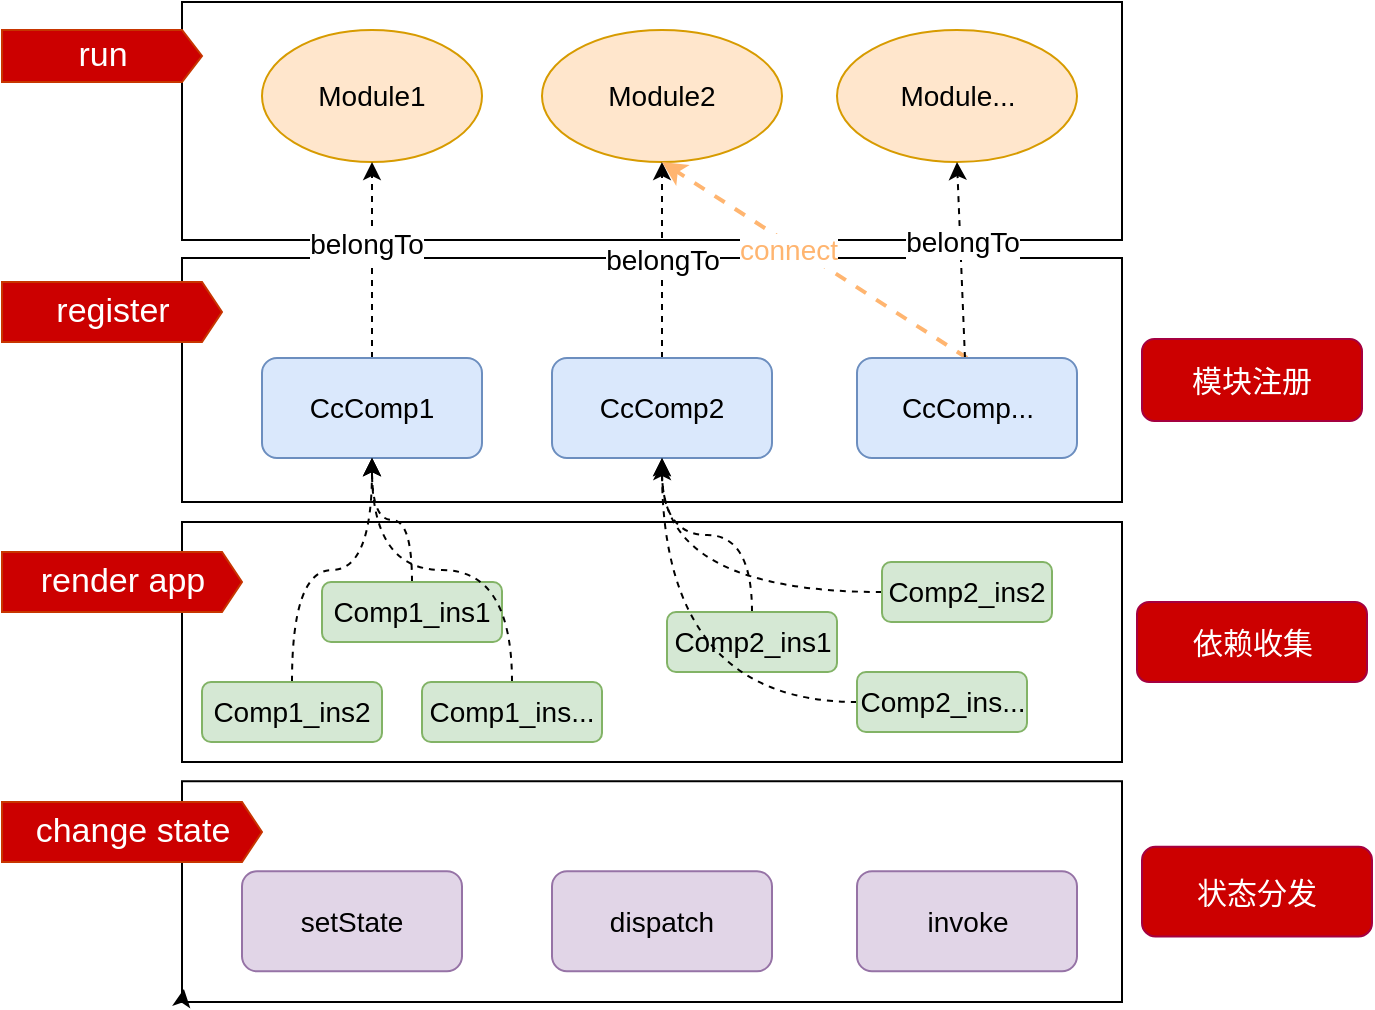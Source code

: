 <mxfile version="14.7.0" type="github" pages="2"><diagram id="xpkCo2jzG0zq0gdyAh2b" name="Page-1"><mxGraphModel dx="1186" dy="678" grid="1" gridSize="10" guides="1" tooltips="1" connect="1" arrows="1" fold="1" page="1" pageScale="1" pageWidth="827" pageHeight="1169" math="0" shadow="0"><root><mxCell id="0"/><mxCell id="1" parent="0"/><mxCell id="eWzvS8x0zEPr6jHWptnB-1" value="" style="rounded=0;whiteSpace=wrap;html=1;fontSize=14;" parent="1" vertex="1"><mxGeometry x="150" y="80" width="470" height="119" as="geometry"/></mxCell><mxCell id="eWzvS8x0zEPr6jHWptnB-2" value="Module1" style="ellipse;whiteSpace=wrap;html=1;fontSize=14;strokeColor=#d79b00;fillColor=#ffe6cc;" parent="1" vertex="1"><mxGeometry x="190" y="94" width="110" height="66" as="geometry"/></mxCell><mxCell id="eWzvS8x0zEPr6jHWptnB-5" value="Module..." style="ellipse;whiteSpace=wrap;html=1;fontSize=14;fillColor=#ffe6cc;strokeColor=#d79b00;" parent="1" vertex="1"><mxGeometry x="477.5" y="94" width="120" height="66" as="geometry"/></mxCell><mxCell id="eWzvS8x0zEPr6jHWptnB-6" value="Module2" style="ellipse;whiteSpace=wrap;html=1;fontSize=14;fillColor=#ffe6cc;strokeColor=#d79b00;" parent="1" vertex="1"><mxGeometry x="330" y="94" width="120" height="66" as="geometry"/></mxCell><mxCell id="eWzvS8x0zEPr6jHWptnB-7" value="&lt;font color=&quot;#ffffff&quot; style=&quot;font-size: 17px;&quot;&gt;run&lt;/font&gt;" style="html=1;shadow=0;dashed=0;align=center;verticalAlign=middle;shape=mxgraph.arrows2.arrow;dy=0;dx=10;notch=0;fontSize=17;strokeColor=#C73500;fontColor=#000000;fillColor=#CC0000;" parent="1" vertex="1"><mxGeometry x="60" y="94" width="100" height="26" as="geometry"/></mxCell><mxCell id="eWzvS8x0zEPr6jHWptnB-8" value="" style="rounded=0;whiteSpace=wrap;html=1;fontSize=14;" parent="1" vertex="1"><mxGeometry x="150" y="208" width="470" height="122" as="geometry"/></mxCell><mxCell id="eWzvS8x0zEPr6jHWptnB-12" style="rounded=0;orthogonalLoop=1;jettySize=auto;html=1;exitX=0.5;exitY=0;exitDx=0;exitDy=0;fontSize=14;horizontal=0;endArrow=classic;endFill=1;dashed=1;" parent="1" source="eWzvS8x0zEPr6jHWptnB-9" target="eWzvS8x0zEPr6jHWptnB-2" edge="1"><mxGeometry relative="1" as="geometry"/></mxCell><mxCell id="eWzvS8x0zEPr6jHWptnB-13" value="belongTo" style="edgeLabel;html=1;align=center;verticalAlign=middle;resizable=0;points=[];fontSize=14;" parent="eWzvS8x0zEPr6jHWptnB-12" vertex="1" connectable="0"><mxGeometry x="0.168" y="3" relative="1" as="geometry"><mxPoint as="offset"/></mxGeometry></mxCell><mxCell id="eWzvS8x0zEPr6jHWptnB-9" value="CcComp1" style="rounded=1;whiteSpace=wrap;html=1;fontSize=14;fillColor=#dae8fc;strokeColor=#6c8ebf;" parent="1" vertex="1"><mxGeometry x="190" y="258" width="110" height="50" as="geometry"/></mxCell><mxCell id="eWzvS8x0zEPr6jHWptnB-14" value="belongTo" style="edgeStyle=none;rounded=0;orthogonalLoop=1;jettySize=auto;html=1;entryX=0.5;entryY=1;entryDx=0;entryDy=0;fontSize=14;endArrow=classic;endFill=1;strokeColor=#000000;dashed=1;" parent="1" source="eWzvS8x0zEPr6jHWptnB-10" target="eWzvS8x0zEPr6jHWptnB-6" edge="1"><mxGeometry relative="1" as="geometry"/></mxCell><mxCell id="eWzvS8x0zEPr6jHWptnB-10" value="CcComp2" style="rounded=1;whiteSpace=wrap;html=1;fontSize=14;fillColor=#dae8fc;strokeColor=#6c8ebf;" parent="1" vertex="1"><mxGeometry x="335" y="258" width="110" height="50" as="geometry"/></mxCell><mxCell id="eWzvS8x0zEPr6jHWptnB-15" style="edgeStyle=none;rounded=0;orthogonalLoop=1;jettySize=auto;html=1;fontSize=14;endArrow=classic;endFill=1;strokeWidth=2;dashed=1;strokeColor=#FFB570;exitX=0.5;exitY=0;exitDx=0;exitDy=0;exitPerimeter=0;" parent="1" source="eWzvS8x0zEPr6jHWptnB-11" edge="1"><mxGeometry relative="1" as="geometry"><mxPoint x="390" y="160" as="targetPoint"/></mxGeometry></mxCell><mxCell id="eWzvS8x0zEPr6jHWptnB-19" value="connect" style="edgeLabel;html=1;align=center;verticalAlign=middle;resizable=0;points=[];fontSize=14;fontColor=#FFB570;" parent="eWzvS8x0zEPr6jHWptnB-15" vertex="1" connectable="0"><mxGeometry x="0.165" y="3" relative="1" as="geometry"><mxPoint x="1" as="offset"/></mxGeometry></mxCell><mxCell id="eWzvS8x0zEPr6jHWptnB-17" style="edgeStyle=none;rounded=0;orthogonalLoop=1;jettySize=auto;html=1;entryX=0.5;entryY=1;entryDx=0;entryDy=0;dashed=1;fontSize=14;endArrow=classic;endFill=1;strokeWidth=1;" parent="1" source="eWzvS8x0zEPr6jHWptnB-11" target="eWzvS8x0zEPr6jHWptnB-5" edge="1"><mxGeometry relative="1" as="geometry"/></mxCell><mxCell id="eWzvS8x0zEPr6jHWptnB-18" value="belongTo" style="edgeLabel;html=1;align=center;verticalAlign=middle;resizable=0;points=[];fontSize=14;" parent="eWzvS8x0zEPr6jHWptnB-17" vertex="1" connectable="0"><mxGeometry x="0.183" y="-1" relative="1" as="geometry"><mxPoint as="offset"/></mxGeometry></mxCell><mxCell id="eWzvS8x0zEPr6jHWptnB-11" value="CcComp..." style="rounded=1;whiteSpace=wrap;html=1;fontSize=14;fillColor=#dae8fc;strokeColor=#6c8ebf;" parent="1" vertex="1"><mxGeometry x="487.5" y="258" width="110" height="50" as="geometry"/></mxCell><mxCell id="eWzvS8x0zEPr6jHWptnB-21" value="&lt;font color=&quot;#ffffff&quot; style=&quot;font-size: 17px;&quot;&gt;register&lt;/font&gt;" style="html=1;shadow=0;dashed=0;align=center;verticalAlign=middle;shape=mxgraph.arrows2.arrow;dy=0;dx=10;notch=0;fontSize=17;strokeColor=#C73500;fontColor=#000000;fillColor=#CC0000;" parent="1" vertex="1"><mxGeometry x="60" y="220" width="110" height="30" as="geometry"/></mxCell><mxCell id="eWzvS8x0zEPr6jHWptnB-24" value="模块注册" style="rounded=1;whiteSpace=wrap;html=1;fontSize=15;strokeColor=#A50040;fontColor=#ffffff;fillColor=#CC0000;" parent="1" vertex="1"><mxGeometry x="630" y="248.5" width="110" height="41" as="geometry"/></mxCell><mxCell id="eWzvS8x0zEPr6jHWptnB-25" value="" style="rounded=0;whiteSpace=wrap;html=1;fontSize=14;" parent="1" vertex="1"><mxGeometry x="150" y="340" width="470" height="120" as="geometry"/></mxCell><mxCell id="eWzvS8x0zEPr6jHWptnB-35" style="edgeStyle=orthogonalEdgeStyle;rounded=0;orthogonalLoop=1;jettySize=auto;html=1;dashed=1;fontSize=14;fontColor=#FFB570;endArrow=classic;endFill=1;strokeWidth=1;curved=1;" parent="1" source="eWzvS8x0zEPr6jHWptnB-26" target="eWzvS8x0zEPr6jHWptnB-9" edge="1"><mxGeometry relative="1" as="geometry"/></mxCell><mxCell id="eWzvS8x0zEPr6jHWptnB-26" value="Comp1_ins1" style="rounded=1;whiteSpace=wrap;html=1;fontSize=14;fillColor=#d5e8d4;strokeColor=#82b366;" parent="1" vertex="1"><mxGeometry x="220" y="370" width="90" height="30" as="geometry"/></mxCell><mxCell id="eWzvS8x0zEPr6jHWptnB-38" style="edgeStyle=orthogonalEdgeStyle;curved=1;rounded=0;orthogonalLoop=1;jettySize=auto;html=1;entryX=0.5;entryY=1;entryDx=0;entryDy=0;dashed=1;fontSize=14;fontColor=#FFB570;endArrow=classic;endFill=1;strokeColor=#000000;strokeWidth=1;" parent="1" source="eWzvS8x0zEPr6jHWptnB-27" target="eWzvS8x0zEPr6jHWptnB-10" edge="1"><mxGeometry relative="1" as="geometry"/></mxCell><mxCell id="eWzvS8x0zEPr6jHWptnB-27" value="Comp2_ins1" style="rounded=1;whiteSpace=wrap;html=1;fontSize=14;fillColor=#d5e8d4;strokeColor=#82b366;" parent="1" vertex="1"><mxGeometry x="392.5" y="385" width="85" height="30" as="geometry"/></mxCell><mxCell id="eWzvS8x0zEPr6jHWptnB-41" style="edgeStyle=orthogonalEdgeStyle;curved=1;rounded=0;orthogonalLoop=1;jettySize=auto;html=1;entryX=0.5;entryY=1;entryDx=0;entryDy=0;dashed=1;fontSize=14;fontColor=#FFB570;endArrow=classic;endFill=1;strokeColor=#000000;strokeWidth=1;" parent="1" source="eWzvS8x0zEPr6jHWptnB-28" target="eWzvS8x0zEPr6jHWptnB-10" edge="1"><mxGeometry relative="1" as="geometry"/></mxCell><mxCell id="eWzvS8x0zEPr6jHWptnB-28" value="Comp2_ins..." style="rounded=1;whiteSpace=wrap;html=1;fontSize=14;fillColor=#d5e8d4;strokeColor=#82b366;" parent="1" vertex="1"><mxGeometry x="487.5" y="415" width="85" height="30" as="geometry"/></mxCell><mxCell id="eWzvS8x0zEPr6jHWptnB-29" value="&lt;font color=&quot;#ffffff&quot; style=&quot;font-size: 17px;&quot;&gt;render app&lt;/font&gt;" style="html=1;shadow=0;dashed=0;align=center;verticalAlign=middle;shape=mxgraph.arrows2.arrow;dy=0;dx=10;notch=0;fontSize=17;strokeColor=#C73500;fontColor=#000000;fillColor=#CC0000;" parent="1" vertex="1"><mxGeometry x="60" y="355" width="120" height="30" as="geometry"/></mxCell><mxCell id="eWzvS8x0zEPr6jHWptnB-30" value="依赖收集" style="rounded=1;whiteSpace=wrap;html=1;fontSize=15;strokeColor=#A50040;fontColor=#ffffff;fillColor=#CC0000;" parent="1" vertex="1"><mxGeometry x="627.5" y="380" width="115" height="40" as="geometry"/></mxCell><mxCell id="eWzvS8x0zEPr6jHWptnB-31" style="edgeStyle=none;rounded=0;orthogonalLoop=1;jettySize=auto;html=1;exitX=0;exitY=0;exitDx=0;exitDy=0;dashed=1;fontSize=14;fontColor=#FFB570;endArrow=classic;endFill=1;strokeColor=#FFB570;strokeWidth=1;" parent="1" source="eWzvS8x0zEPr6jHWptnB-26" target="eWzvS8x0zEPr6jHWptnB-26" edge="1"><mxGeometry relative="1" as="geometry"/></mxCell><mxCell id="eWzvS8x0zEPr6jHWptnB-36" style="edgeStyle=orthogonalEdgeStyle;curved=1;rounded=0;orthogonalLoop=1;jettySize=auto;html=1;entryX=0.5;entryY=1;entryDx=0;entryDy=0;dashed=1;fontSize=14;fontColor=#FFB570;endArrow=classic;endFill=1;strokeColor=#000000;strokeWidth=1;" parent="1" source="eWzvS8x0zEPr6jHWptnB-32" target="eWzvS8x0zEPr6jHWptnB-9" edge="1"><mxGeometry relative="1" as="geometry"/></mxCell><mxCell id="eWzvS8x0zEPr6jHWptnB-32" value="Comp1_ins2" style="rounded=1;whiteSpace=wrap;html=1;fontSize=14;fillColor=#d5e8d4;strokeColor=#82b366;" parent="1" vertex="1"><mxGeometry x="160" y="420" width="90" height="30" as="geometry"/></mxCell><mxCell id="eWzvS8x0zEPr6jHWptnB-37" style="edgeStyle=orthogonalEdgeStyle;curved=1;rounded=0;orthogonalLoop=1;jettySize=auto;html=1;dashed=1;fontSize=14;fontColor=#FFB570;endArrow=classic;endFill=1;strokeColor=#000000;strokeWidth=1;exitX=0.5;exitY=0;exitDx=0;exitDy=0;entryX=0.5;entryY=1;entryDx=0;entryDy=0;" parent="1" source="eWzvS8x0zEPr6jHWptnB-33" target="eWzvS8x0zEPr6jHWptnB-9" edge="1"><mxGeometry relative="1" as="geometry"><mxPoint x="240" y="370" as="targetPoint"/></mxGeometry></mxCell><mxCell id="eWzvS8x0zEPr6jHWptnB-33" value="Comp1_ins..." style="rounded=1;whiteSpace=wrap;html=1;fontSize=14;fillColor=#d5e8d4;strokeColor=#82b366;" parent="1" vertex="1"><mxGeometry x="270" y="420" width="90" height="30" as="geometry"/></mxCell><mxCell id="eWzvS8x0zEPr6jHWptnB-39" style="edgeStyle=orthogonalEdgeStyle;curved=1;rounded=0;orthogonalLoop=1;jettySize=auto;html=1;dashed=1;fontSize=14;fontColor=#FFB570;endArrow=classic;endFill=1;strokeColor=#000000;strokeWidth=1;" parent="1" source="eWzvS8x0zEPr6jHWptnB-34" edge="1"><mxGeometry relative="1" as="geometry"><mxPoint x="390" y="310" as="targetPoint"/></mxGeometry></mxCell><mxCell id="eWzvS8x0zEPr6jHWptnB-34" value="Comp2_ins2" style="rounded=1;whiteSpace=wrap;html=1;fontSize=14;fillColor=#d5e8d4;strokeColor=#82b366;" parent="1" vertex="1"><mxGeometry x="500" y="360" width="85" height="30" as="geometry"/></mxCell><mxCell id="eWzvS8x0zEPr6jHWptnB-42" value="" style="rounded=0;whiteSpace=wrap;html=1;fontSize=14;" parent="1" vertex="1"><mxGeometry x="150" y="469.62" width="470" height="110.38" as="geometry"/></mxCell><mxCell id="eWzvS8x0zEPr6jHWptnB-43" value="setState" style="rounded=1;whiteSpace=wrap;html=1;fontSize=14;fillColor=#e1d5e7;strokeColor=#9673a6;" parent="1" vertex="1"><mxGeometry x="180" y="514.62" width="110" height="50" as="geometry"/></mxCell><mxCell id="eWzvS8x0zEPr6jHWptnB-44" value="dispatch" style="rounded=1;whiteSpace=wrap;html=1;fontSize=14;fillColor=#e1d5e7;strokeColor=#9673a6;" parent="1" vertex="1"><mxGeometry x="335" y="514.62" width="110" height="50" as="geometry"/></mxCell><mxCell id="eWzvS8x0zEPr6jHWptnB-46" value="invoke" style="rounded=1;whiteSpace=wrap;html=1;fontSize=14;fillColor=#e1d5e7;strokeColor=#9673a6;" parent="1" vertex="1"><mxGeometry x="487.5" y="514.62" width="110" height="50" as="geometry"/></mxCell><mxCell id="eWzvS8x0zEPr6jHWptnB-47" value="&lt;font color=&quot;#ffffff&quot; style=&quot;font-size: 17px;&quot;&gt;change state&lt;/font&gt;" style="html=1;shadow=0;dashed=0;align=center;verticalAlign=middle;shape=mxgraph.arrows2.arrow;dy=0;dx=10;notch=0;fontSize=17;strokeColor=#C73500;fontColor=#000000;fillColor=#CC0000;" parent="1" vertex="1"><mxGeometry x="60" y="480" width="130" height="30" as="geometry"/></mxCell><mxCell id="eWzvS8x0zEPr6jHWptnB-48" value="状态分发" style="rounded=1;whiteSpace=wrap;html=1;fontSize=15;strokeColor=#A50040;fontColor=#ffffff;fillColor=#CC0000;" parent="1" vertex="1"><mxGeometry x="630" y="502.4" width="115" height="44.81" as="geometry"/></mxCell><mxCell id="eWzvS8x0zEPr6jHWptnB-49" style="edgeStyle=orthogonalEdgeStyle;curved=1;rounded=0;orthogonalLoop=1;jettySize=auto;html=1;exitX=0;exitY=1;exitDx=0;exitDy=0;entryX=0.002;entryY=0.941;entryDx=0;entryDy=0;entryPerimeter=0;dashed=1;fontSize=14;fontColor=#FFB570;endArrow=classic;endFill=1;strokeColor=#000000;strokeWidth=1;" parent="1" source="eWzvS8x0zEPr6jHWptnB-42" target="eWzvS8x0zEPr6jHWptnB-42" edge="1"><mxGeometry relative="1" as="geometry"/></mxCell></root></mxGraphModel></diagram><diagram id="qsSm6U9hy5AAY5GHRLmC" name="Page-2"><mxGraphModel dx="1186" dy="678" grid="1" gridSize="10" guides="1" tooltips="1" connect="1" arrows="1" fold="1" page="1" pageScale="1" pageWidth="827" pageHeight="1169" math="0" shadow="0"><root><mxCell id="TskWHWWi3jvG8qh3Zvzh-0"/><mxCell id="TskWHWWi3jvG8qh3Zvzh-1" parent="TskWHWWi3jvG8qh3Zvzh-0"/></root></mxGraphModel></diagram></mxfile>